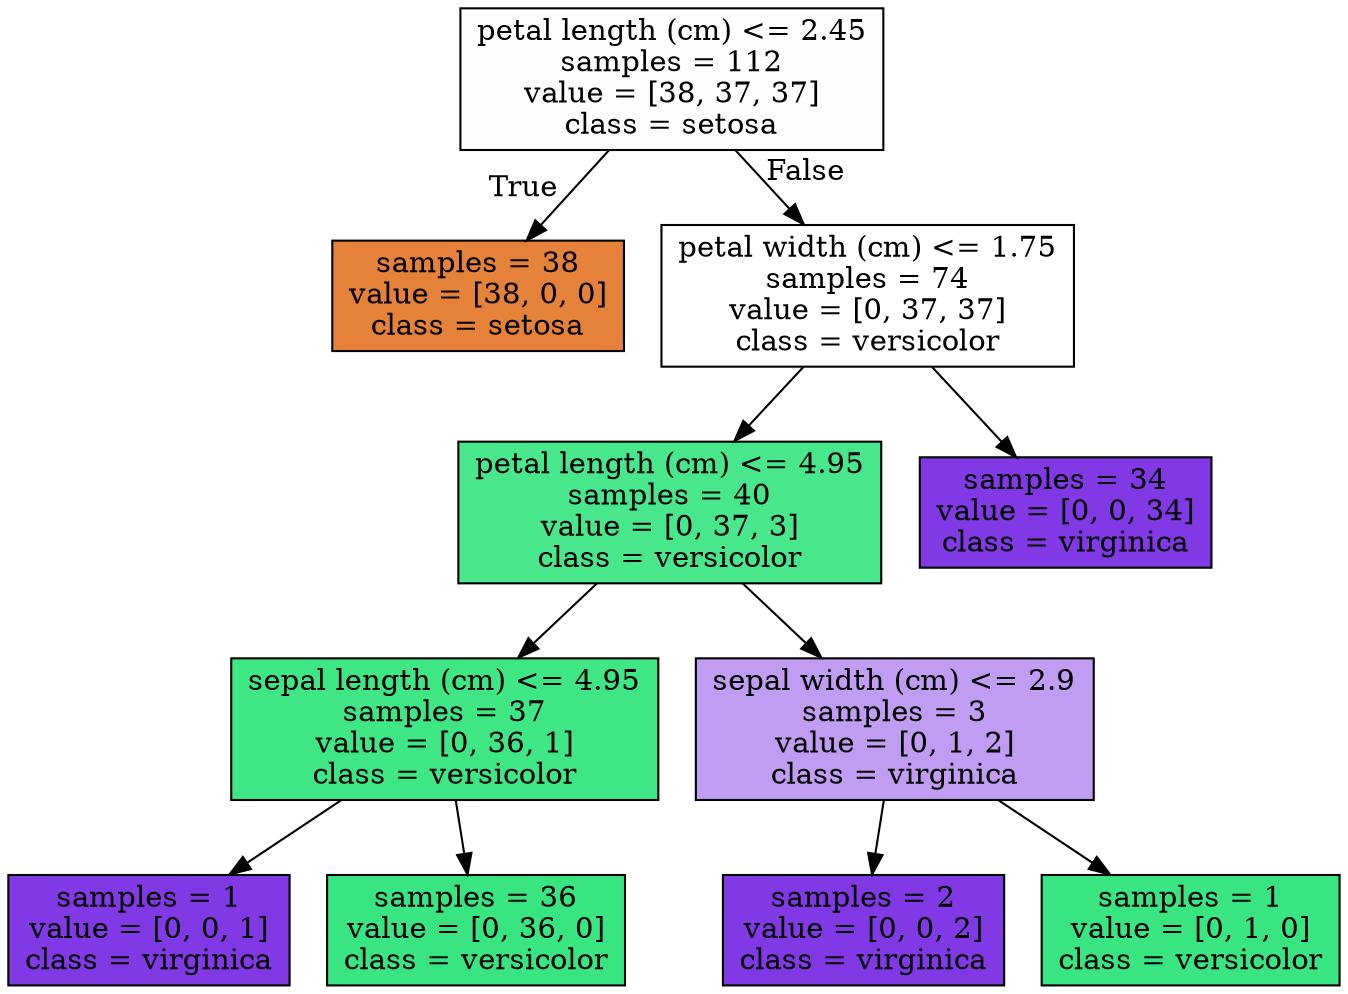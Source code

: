 digraph Tree {
node [shape=box, style="filled", color="black"] ;
0 [label="petal length (cm) <= 2.45\nsamples = 112\nvalue = [38, 37, 37]\nclass = setosa", fillcolor="#fffdfc"] ;
1 [label="samples = 38\nvalue = [38, 0, 0]\nclass = setosa", fillcolor="#e58139"] ;
0 -> 1 [labeldistance=2.5, labelangle=45, headlabel="True"] ;
2 [label="petal width (cm) <= 1.75\nsamples = 74\nvalue = [0, 37, 37]\nclass = versicolor", fillcolor="#ffffff"] ;
0 -> 2 [labeldistance=2.5, labelangle=-45, headlabel="False"] ;
3 [label="petal length (cm) <= 4.95\nsamples = 40\nvalue = [0, 37, 3]\nclass = versicolor", fillcolor="#49e78b"] ;
2 -> 3 ;
4 [label="sepal length (cm) <= 4.95\nsamples = 37\nvalue = [0, 36, 1]\nclass = versicolor", fillcolor="#3ee684"] ;
3 -> 4 ;
5 [label="samples = 1\nvalue = [0, 0, 1]\nclass = virginica", fillcolor="#8139e5"] ;
4 -> 5 ;
6 [label="samples = 36\nvalue = [0, 36, 0]\nclass = versicolor", fillcolor="#39e581"] ;
4 -> 6 ;
7 [label="sepal width (cm) <= 2.9\nsamples = 3\nvalue = [0, 1, 2]\nclass = virginica", fillcolor="#c09cf2"] ;
3 -> 7 ;
8 [label="samples = 2\nvalue = [0, 0, 2]\nclass = virginica", fillcolor="#8139e5"] ;
7 -> 8 ;
9 [label="samples = 1\nvalue = [0, 1, 0]\nclass = versicolor", fillcolor="#39e581"] ;
7 -> 9 ;
10 [label="samples = 34\nvalue = [0, 0, 34]\nclass = virginica", fillcolor="#8139e5"] ;
2 -> 10 ;
}